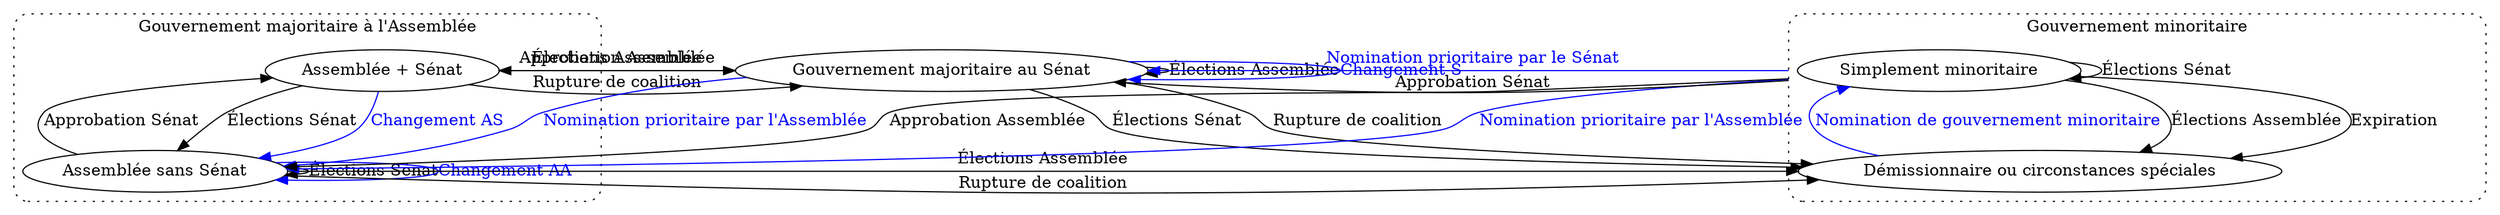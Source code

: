 digraph G {
    compound=true;

    subgraph cluster_A {
        label="Gouvernement majoritaire à l'Assemblée"
        style="dotted, rounded"
        AS [label="Assemblée + Sénat"]
        AA [label="Assemblée sans Sénat"]
    }

    S [label="Gouvernement majoritaire au Sénat"]

    subgraph cluster_M {
        label="Gouvernement minoritaire"
        style="dotted, rounded"
        M [label="Simplement minoritaire"]
        "M+" [label="Démissionnaire ou circonstances spéciales"]
    }

    // Nomination prioritaire d'un gouvernement
    // Nomination prioritaire MS
    M -> S [ltail=cluster_M, label="Nomination prioritaire par le Sénat", color=blue, fontcolor=blue];

    // Nomination prioritaire MA
    M -> AA [ltail=cluster_M, label="Nomination prioritaire par l'Assemblée", color=blue, fontcolor=blue];

    // Nomination prioritaire SA
    S -> AA [label="Nomination prioritaire par l'Assemblée", color=blue, fontcolor=blue];

    // Rupture de majorité
    // Rupture AS
    AS -> S [label="Rupture de coalition"]

    // Rupture AA
    AA -> "M+" [label="Rupture de coalition"]

    // Rupture S
    S -> "M+" [label="Rupture de coalition"]

    // Élections et renouvellement
    // Élections Assemblée M
    M -> "M+" [ltail=cluster_M, label="Élections Assemblée"]

    // Élections Assemblée S
    S -> S [label="Élections Assemblée"]

    // Élections Assemblée AS
    AS -> S [label="Élections Assemblée"]

    // Élections Assemblée AA
    AA -> "M+" [label="Élections Assemblée"]

    // Élections Sénat M
    M -> M [ltail=cluster_M, lhead=cluster_M, label="Élections Sénat"]

    // Élections Sénat A
    AA -> AA [label="Élections Sénat"]
    AS -> AA [label="Élections Sénat"]

    // Élections Sénat S
    S -> "M+" [label="Élections Sénat"]

    // Approbation Sénat
    AA -> AS [label="Approbation Sénat"]

    // Reprise/Approbation du gouvernement à une priorité plus élevée
    // Approbation MS
    M -> S [ltail=cluster_M, label="Approbation Sénat"]

    // Approbation MA
    M -> AA [ltail=cluster_M, label="Approbation Assemblée"]

    // Approbation SA
    S -> AS [label="Approbation Assemblée"]

    // Nomination de gouvernement minoritaire
    "M+" -> M [label="Nomination de gouvernement minoritaire", color=blue, fontcolor=blue]

    // Expiration du gouvernement minoritaire
    M -> "M+" [label="Expiration"]

    // Changement de coalition sans changement de priorité
    // Changement A
    AS -> AA [label="Changement AS", color=blue, fontcolor=blue]
    AA -> AA [label="Changement AA", color=blue, fontcolor=blue]

    // Changement S
    S -> S [label="Changement S", color=blue, fontcolor=blue]

    // Changement M
    // pas de transition, no-op

    // Changement M+
    // identique à "Nomination de gouvernement minoritaire"

    // Vacance : non représentés, pas besoin
}
